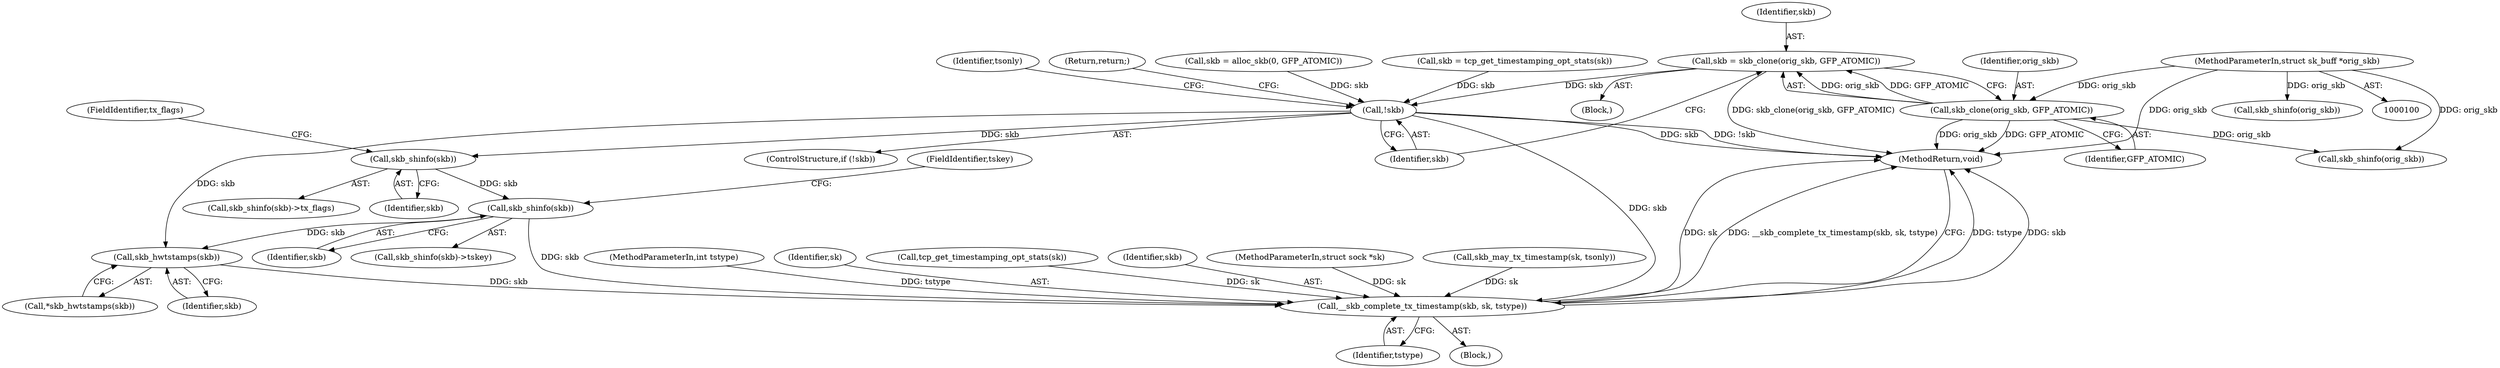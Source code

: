 digraph "0_linux_4ef1b2869447411ad3ef91ad7d4891a83c1a509a_0@pointer" {
"1000158" [label="(Call,skb = skb_clone(orig_skb, GFP_ATOMIC))"];
"1000160" [label="(Call,skb_clone(orig_skb, GFP_ATOMIC))"];
"1000101" [label="(MethodParameterIn,struct sk_buff *orig_skb)"];
"1000164" [label="(Call,!skb)"];
"1000172" [label="(Call,skb_shinfo(skb))"];
"1000181" [label="(Call,skb_shinfo(skb))"];
"1000192" [label="(Call,skb_hwtstamps(skb))"];
"1000202" [label="(Call,__skb_complete_tx_timestamp(skb, sk, tstype))"];
"1000182" [label="(Identifier,skb)"];
"1000166" [label="(Return,return;)"];
"1000151" [label="(Call,skb = alloc_skb(0, GFP_ATOMIC))"];
"1000191" [label="(Call,*skb_hwtstamps(skb))"];
"1000180" [label="(Call,skb_shinfo(skb)->tskey)"];
"1000157" [label="(Block,)"];
"1000206" [label="(MethodReturn,void)"];
"1000205" [label="(Identifier,tstype)"];
"1000104" [label="(MethodParameterIn,int tstype)"];
"1000204" [label="(Identifier,sk)"];
"1000171" [label="(Call,skb_shinfo(skb)->tx_flags)"];
"1000165" [label="(Identifier,skb)"];
"1000161" [label="(Identifier,orig_skb)"];
"1000164" [label="(Call,!skb)"];
"1000101" [label="(MethodParameterIn,struct sk_buff *orig_skb)"];
"1000148" [label="(Call,tcp_get_timestamping_opt_stats(sk))"];
"1000160" [label="(Call,skb_clone(orig_skb, GFP_ATOMIC))"];
"1000203" [label="(Identifier,skb)"];
"1000146" [label="(Call,skb = tcp_get_timestamping_opt_stats(sk))"];
"1000183" [label="(FieldIdentifier,tskey)"];
"1000159" [label="(Identifier,skb)"];
"1000162" [label="(Identifier,GFP_ATOMIC)"];
"1000168" [label="(Identifier,tsonly)"];
"1000103" [label="(MethodParameterIn,struct sock *sk)"];
"1000163" [label="(ControlStructure,if (!skb))"];
"1000202" [label="(Call,__skb_complete_tx_timestamp(skb, sk, tstype))"];
"1000176" [label="(Call,skb_shinfo(orig_skb))"];
"1000192" [label="(Call,skb_hwtstamps(skb))"];
"1000174" [label="(FieldIdentifier,tx_flags)"];
"1000173" [label="(Identifier,skb)"];
"1000105" [label="(Block,)"];
"1000158" [label="(Call,skb = skb_clone(orig_skb, GFP_ATOMIC))"];
"1000185" [label="(Call,skb_shinfo(orig_skb))"];
"1000172" [label="(Call,skb_shinfo(skb))"];
"1000193" [label="(Identifier,skb)"];
"1000121" [label="(Call,skb_may_tx_timestamp(sk, tsonly))"];
"1000181" [label="(Call,skb_shinfo(skb))"];
"1000158" -> "1000157"  [label="AST: "];
"1000158" -> "1000160"  [label="CFG: "];
"1000159" -> "1000158"  [label="AST: "];
"1000160" -> "1000158"  [label="AST: "];
"1000165" -> "1000158"  [label="CFG: "];
"1000158" -> "1000206"  [label="DDG: skb_clone(orig_skb, GFP_ATOMIC)"];
"1000160" -> "1000158"  [label="DDG: orig_skb"];
"1000160" -> "1000158"  [label="DDG: GFP_ATOMIC"];
"1000158" -> "1000164"  [label="DDG: skb"];
"1000160" -> "1000162"  [label="CFG: "];
"1000161" -> "1000160"  [label="AST: "];
"1000162" -> "1000160"  [label="AST: "];
"1000160" -> "1000206"  [label="DDG: GFP_ATOMIC"];
"1000160" -> "1000206"  [label="DDG: orig_skb"];
"1000101" -> "1000160"  [label="DDG: orig_skb"];
"1000160" -> "1000176"  [label="DDG: orig_skb"];
"1000101" -> "1000100"  [label="AST: "];
"1000101" -> "1000206"  [label="DDG: orig_skb"];
"1000101" -> "1000176"  [label="DDG: orig_skb"];
"1000101" -> "1000185"  [label="DDG: orig_skb"];
"1000164" -> "1000163"  [label="AST: "];
"1000164" -> "1000165"  [label="CFG: "];
"1000165" -> "1000164"  [label="AST: "];
"1000166" -> "1000164"  [label="CFG: "];
"1000168" -> "1000164"  [label="CFG: "];
"1000164" -> "1000206"  [label="DDG: !skb"];
"1000164" -> "1000206"  [label="DDG: skb"];
"1000151" -> "1000164"  [label="DDG: skb"];
"1000146" -> "1000164"  [label="DDG: skb"];
"1000164" -> "1000172"  [label="DDG: skb"];
"1000164" -> "1000192"  [label="DDG: skb"];
"1000164" -> "1000202"  [label="DDG: skb"];
"1000172" -> "1000171"  [label="AST: "];
"1000172" -> "1000173"  [label="CFG: "];
"1000173" -> "1000172"  [label="AST: "];
"1000174" -> "1000172"  [label="CFG: "];
"1000172" -> "1000181"  [label="DDG: skb"];
"1000181" -> "1000180"  [label="AST: "];
"1000181" -> "1000182"  [label="CFG: "];
"1000182" -> "1000181"  [label="AST: "];
"1000183" -> "1000181"  [label="CFG: "];
"1000181" -> "1000192"  [label="DDG: skb"];
"1000181" -> "1000202"  [label="DDG: skb"];
"1000192" -> "1000191"  [label="AST: "];
"1000192" -> "1000193"  [label="CFG: "];
"1000193" -> "1000192"  [label="AST: "];
"1000191" -> "1000192"  [label="CFG: "];
"1000192" -> "1000202"  [label="DDG: skb"];
"1000202" -> "1000105"  [label="AST: "];
"1000202" -> "1000205"  [label="CFG: "];
"1000203" -> "1000202"  [label="AST: "];
"1000204" -> "1000202"  [label="AST: "];
"1000205" -> "1000202"  [label="AST: "];
"1000206" -> "1000202"  [label="CFG: "];
"1000202" -> "1000206"  [label="DDG: tstype"];
"1000202" -> "1000206"  [label="DDG: skb"];
"1000202" -> "1000206"  [label="DDG: sk"];
"1000202" -> "1000206"  [label="DDG: __skb_complete_tx_timestamp(skb, sk, tstype)"];
"1000148" -> "1000202"  [label="DDG: sk"];
"1000121" -> "1000202"  [label="DDG: sk"];
"1000103" -> "1000202"  [label="DDG: sk"];
"1000104" -> "1000202"  [label="DDG: tstype"];
}
